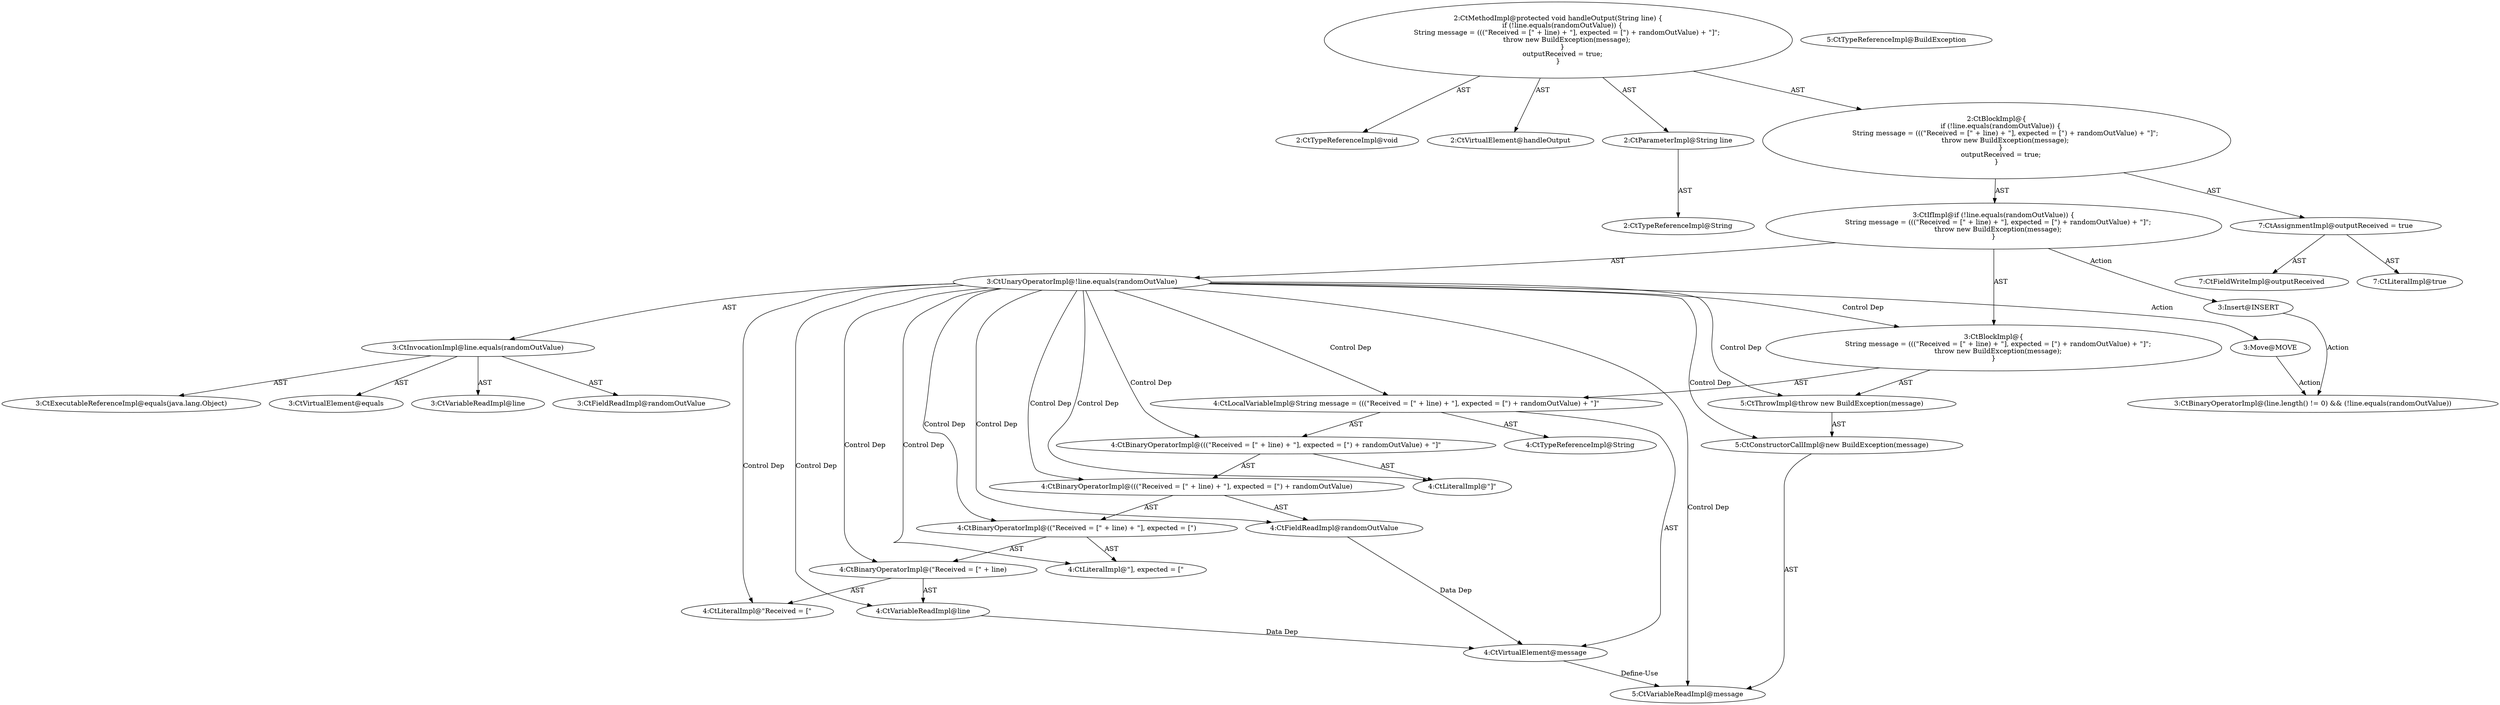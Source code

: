 digraph "handleOutput#?,String" {
0 [label="2:CtTypeReferenceImpl@void" shape=ellipse]
1 [label="2:CtVirtualElement@handleOutput" shape=ellipse]
2 [label="2:CtParameterImpl@String line" shape=ellipse]
3 [label="2:CtTypeReferenceImpl@String" shape=ellipse]
4 [label="3:CtExecutableReferenceImpl@equals(java.lang.Object)" shape=ellipse]
5 [label="3:CtVirtualElement@equals" shape=ellipse]
6 [label="3:CtVariableReadImpl@line" shape=ellipse]
7 [label="3:CtFieldReadImpl@randomOutValue" shape=ellipse]
8 [label="3:CtInvocationImpl@line.equals(randomOutValue)" shape=ellipse]
9 [label="3:CtUnaryOperatorImpl@!line.equals(randomOutValue)" shape=ellipse]
10 [label="4:CtTypeReferenceImpl@String" shape=ellipse]
11 [label="4:CtLiteralImpl@\"Received = [\"" shape=ellipse]
12 [label="4:CtVariableReadImpl@line" shape=ellipse]
13 [label="4:CtBinaryOperatorImpl@(\"Received = [\" + line)" shape=ellipse]
14 [label="4:CtLiteralImpl@\"], expected = [\"" shape=ellipse]
15 [label="4:CtBinaryOperatorImpl@((\"Received = [\" + line) + \"], expected = [\")" shape=ellipse]
16 [label="4:CtFieldReadImpl@randomOutValue" shape=ellipse]
17 [label="4:CtBinaryOperatorImpl@(((\"Received = [\" + line) + \"], expected = [\") + randomOutValue)" shape=ellipse]
18 [label="4:CtLiteralImpl@\"]\"" shape=ellipse]
19 [label="4:CtBinaryOperatorImpl@(((\"Received = [\" + line) + \"], expected = [\") + randomOutValue) + \"]\"" shape=ellipse]
20 [label="4:CtVirtualElement@message" shape=ellipse]
21 [label="4:CtLocalVariableImpl@String message = (((\"Received = [\" + line) + \"], expected = [\") + randomOutValue) + \"]\"" shape=ellipse]
22 [label="5:CtTypeReferenceImpl@BuildException" shape=ellipse]
23 [label="5:CtVariableReadImpl@message" shape=ellipse]
24 [label="5:CtConstructorCallImpl@new BuildException(message)" shape=ellipse]
25 [label="5:CtThrowImpl@throw new BuildException(message)" shape=ellipse]
26 [label="3:CtBlockImpl@\{
    String message = (((\"Received = [\" + line) + \"], expected = [\") + randomOutValue) + \"]\";
    throw new BuildException(message);
\}" shape=ellipse]
27 [label="3:CtIfImpl@if (!line.equals(randomOutValue)) \{
    String message = (((\"Received = [\" + line) + \"], expected = [\") + randomOutValue) + \"]\";
    throw new BuildException(message);
\}" shape=ellipse]
28 [label="7:CtFieldWriteImpl@outputReceived" shape=ellipse]
29 [label="7:CtLiteralImpl@true" shape=ellipse]
30 [label="7:CtAssignmentImpl@outputReceived = true" shape=ellipse]
31 [label="2:CtBlockImpl@\{
    if (!line.equals(randomOutValue)) \{
        String message = (((\"Received = [\" + line) + \"], expected = [\") + randomOutValue) + \"]\";
        throw new BuildException(message);
    \}
    outputReceived = true;
\}" shape=ellipse]
32 [label="2:CtMethodImpl@protected void handleOutput(String line) \{
    if (!line.equals(randomOutValue)) \{
        String message = (((\"Received = [\" + line) + \"], expected = [\") + randomOutValue) + \"]\";
        throw new BuildException(message);
    \}
    outputReceived = true;
\}" shape=ellipse]
33 [label="3:Insert@INSERT" shape=ellipse]
34 [label="3:CtBinaryOperatorImpl@(line.length() != 0) && (!line.equals(randomOutValue))" shape=ellipse]
35 [label="3:Move@MOVE" shape=ellipse]
2 -> 3 [label="AST"];
8 -> 5 [label="AST"];
8 -> 6 [label="AST"];
8 -> 4 [label="AST"];
8 -> 7 [label="AST"];
9 -> 8 [label="AST"];
9 -> 26 [label="Control Dep"];
9 -> 21 [label="Control Dep"];
9 -> 19 [label="Control Dep"];
9 -> 17 [label="Control Dep"];
9 -> 15 [label="Control Dep"];
9 -> 13 [label="Control Dep"];
9 -> 11 [label="Control Dep"];
9 -> 12 [label="Control Dep"];
9 -> 14 [label="Control Dep"];
9 -> 16 [label="Control Dep"];
9 -> 18 [label="Control Dep"];
9 -> 25 [label="Control Dep"];
9 -> 24 [label="Control Dep"];
9 -> 23 [label="Control Dep"];
9 -> 35 [label="Action"];
12 -> 20 [label="Data Dep"];
13 -> 11 [label="AST"];
13 -> 12 [label="AST"];
15 -> 13 [label="AST"];
15 -> 14 [label="AST"];
16 -> 20 [label="Data Dep"];
17 -> 15 [label="AST"];
17 -> 16 [label="AST"];
19 -> 17 [label="AST"];
19 -> 18 [label="AST"];
20 -> 23 [label="Define-Use"];
21 -> 20 [label="AST"];
21 -> 10 [label="AST"];
21 -> 19 [label="AST"];
24 -> 23 [label="AST"];
25 -> 24 [label="AST"];
26 -> 21 [label="AST"];
26 -> 25 [label="AST"];
27 -> 9 [label="AST"];
27 -> 26 [label="AST"];
27 -> 33 [label="Action"];
30 -> 28 [label="AST"];
30 -> 29 [label="AST"];
31 -> 27 [label="AST"];
31 -> 30 [label="AST"];
32 -> 1 [label="AST"];
32 -> 0 [label="AST"];
32 -> 2 [label="AST"];
32 -> 31 [label="AST"];
33 -> 34 [label="Action"];
35 -> 34 [label="Action"];
}